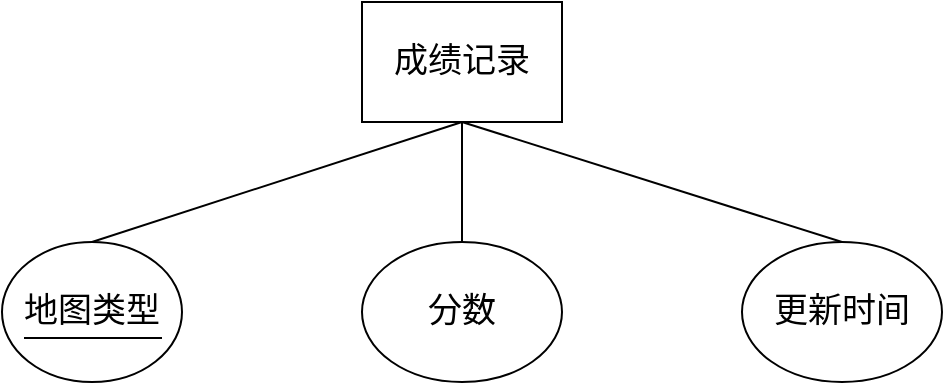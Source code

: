 <mxfile version="26.2.6">
  <diagram name="第 1 页" id="JKQPsMnHmBLqoDOGfWem">
    <mxGraphModel dx="996" dy="570" grid="0" gridSize="10" guides="1" tooltips="1" connect="1" arrows="1" fold="1" page="1" pageScale="1" pageWidth="827" pageHeight="1169" math="0" shadow="0">
      <root>
        <mxCell id="0" />
        <mxCell id="1" parent="0" />
        <mxCell id="NaUjv65HHyYSYKV6DVy1-9" style="rounded=0;orthogonalLoop=1;jettySize=auto;html=1;exitX=0.5;exitY=1;exitDx=0;exitDy=0;entryX=0.5;entryY=0;entryDx=0;entryDy=0;endArrow=none;startFill=0;" edge="1" parent="1" source="NaUjv65HHyYSYKV6DVy1-1" target="NaUjv65HHyYSYKV6DVy1-5">
          <mxGeometry relative="1" as="geometry" />
        </mxCell>
        <mxCell id="NaUjv65HHyYSYKV6DVy1-10" style="rounded=0;orthogonalLoop=1;jettySize=auto;html=1;exitX=0.5;exitY=1;exitDx=0;exitDy=0;endArrow=none;startFill=0;" edge="1" parent="1" source="NaUjv65HHyYSYKV6DVy1-1" target="NaUjv65HHyYSYKV6DVy1-7">
          <mxGeometry relative="1" as="geometry" />
        </mxCell>
        <mxCell id="NaUjv65HHyYSYKV6DVy1-11" style="rounded=0;orthogonalLoop=1;jettySize=auto;html=1;exitX=0.5;exitY=1;exitDx=0;exitDy=0;endArrow=none;startFill=0;" edge="1" parent="1" source="NaUjv65HHyYSYKV6DVy1-1" target="NaUjv65HHyYSYKV6DVy1-6">
          <mxGeometry relative="1" as="geometry">
            <Array as="points">
              <mxPoint x="580" y="160" />
            </Array>
          </mxGeometry>
        </mxCell>
        <mxCell id="NaUjv65HHyYSYKV6DVy1-1" value="&lt;font style=&quot;font-size: 17px;&quot;&gt;成绩记录&lt;/font&gt;" style="rounded=0;whiteSpace=wrap;html=1;" vertex="1" parent="1">
          <mxGeometry x="340" y="40" width="100" height="60" as="geometry" />
        </mxCell>
        <mxCell id="NaUjv65HHyYSYKV6DVy1-5" value="&lt;font style=&quot;font-size: 17px;&quot;&gt;地图类型&lt;/font&gt;" style="ellipse;whiteSpace=wrap;html=1;" vertex="1" parent="1">
          <mxGeometry x="160" y="160" width="90" height="70" as="geometry" />
        </mxCell>
        <mxCell id="NaUjv65HHyYSYKV6DVy1-6" value="&lt;span style=&quot;font-size: 17px;&quot;&gt;更新时间&lt;/span&gt;" style="ellipse;whiteSpace=wrap;html=1;" vertex="1" parent="1">
          <mxGeometry x="530" y="160" width="100" height="70" as="geometry" />
        </mxCell>
        <mxCell id="NaUjv65HHyYSYKV6DVy1-7" value="&lt;span style=&quot;font-size: 17px;&quot;&gt;分数&lt;/span&gt;" style="ellipse;whiteSpace=wrap;html=1;" vertex="1" parent="1">
          <mxGeometry x="340" y="160" width="100" height="70" as="geometry" />
        </mxCell>
        <mxCell id="NaUjv65HHyYSYKV6DVy1-16" value="" style="endArrow=none;html=1;rounded=0;" edge="1" parent="1">
          <mxGeometry relative="1" as="geometry">
            <mxPoint x="171" y="208" as="sourcePoint" />
            <mxPoint x="240" y="208" as="targetPoint" />
          </mxGeometry>
        </mxCell>
      </root>
    </mxGraphModel>
  </diagram>
</mxfile>
